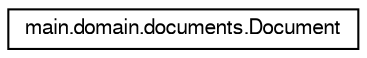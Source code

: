 digraph "Jerarquia Gràfica de la Classe"
{
 // LATEX_PDF_SIZE
  edge [fontname="FreeSans",fontsize="10",labelfontname="FreeSans",labelfontsize="10"];
  node [fontname="FreeSans",fontsize="10",shape=record];
  rankdir="LR";
  Node0 [label="main.domain.documents.Document",height=0.2,width=0.4,color="black", fillcolor="white", style="filled",URL="$classmain_1_1domain_1_1documents_1_1_document.html",tooltip="Classe que representa un document dins el sistema, identificat per un títol i un autor Els documents ..."];
}

